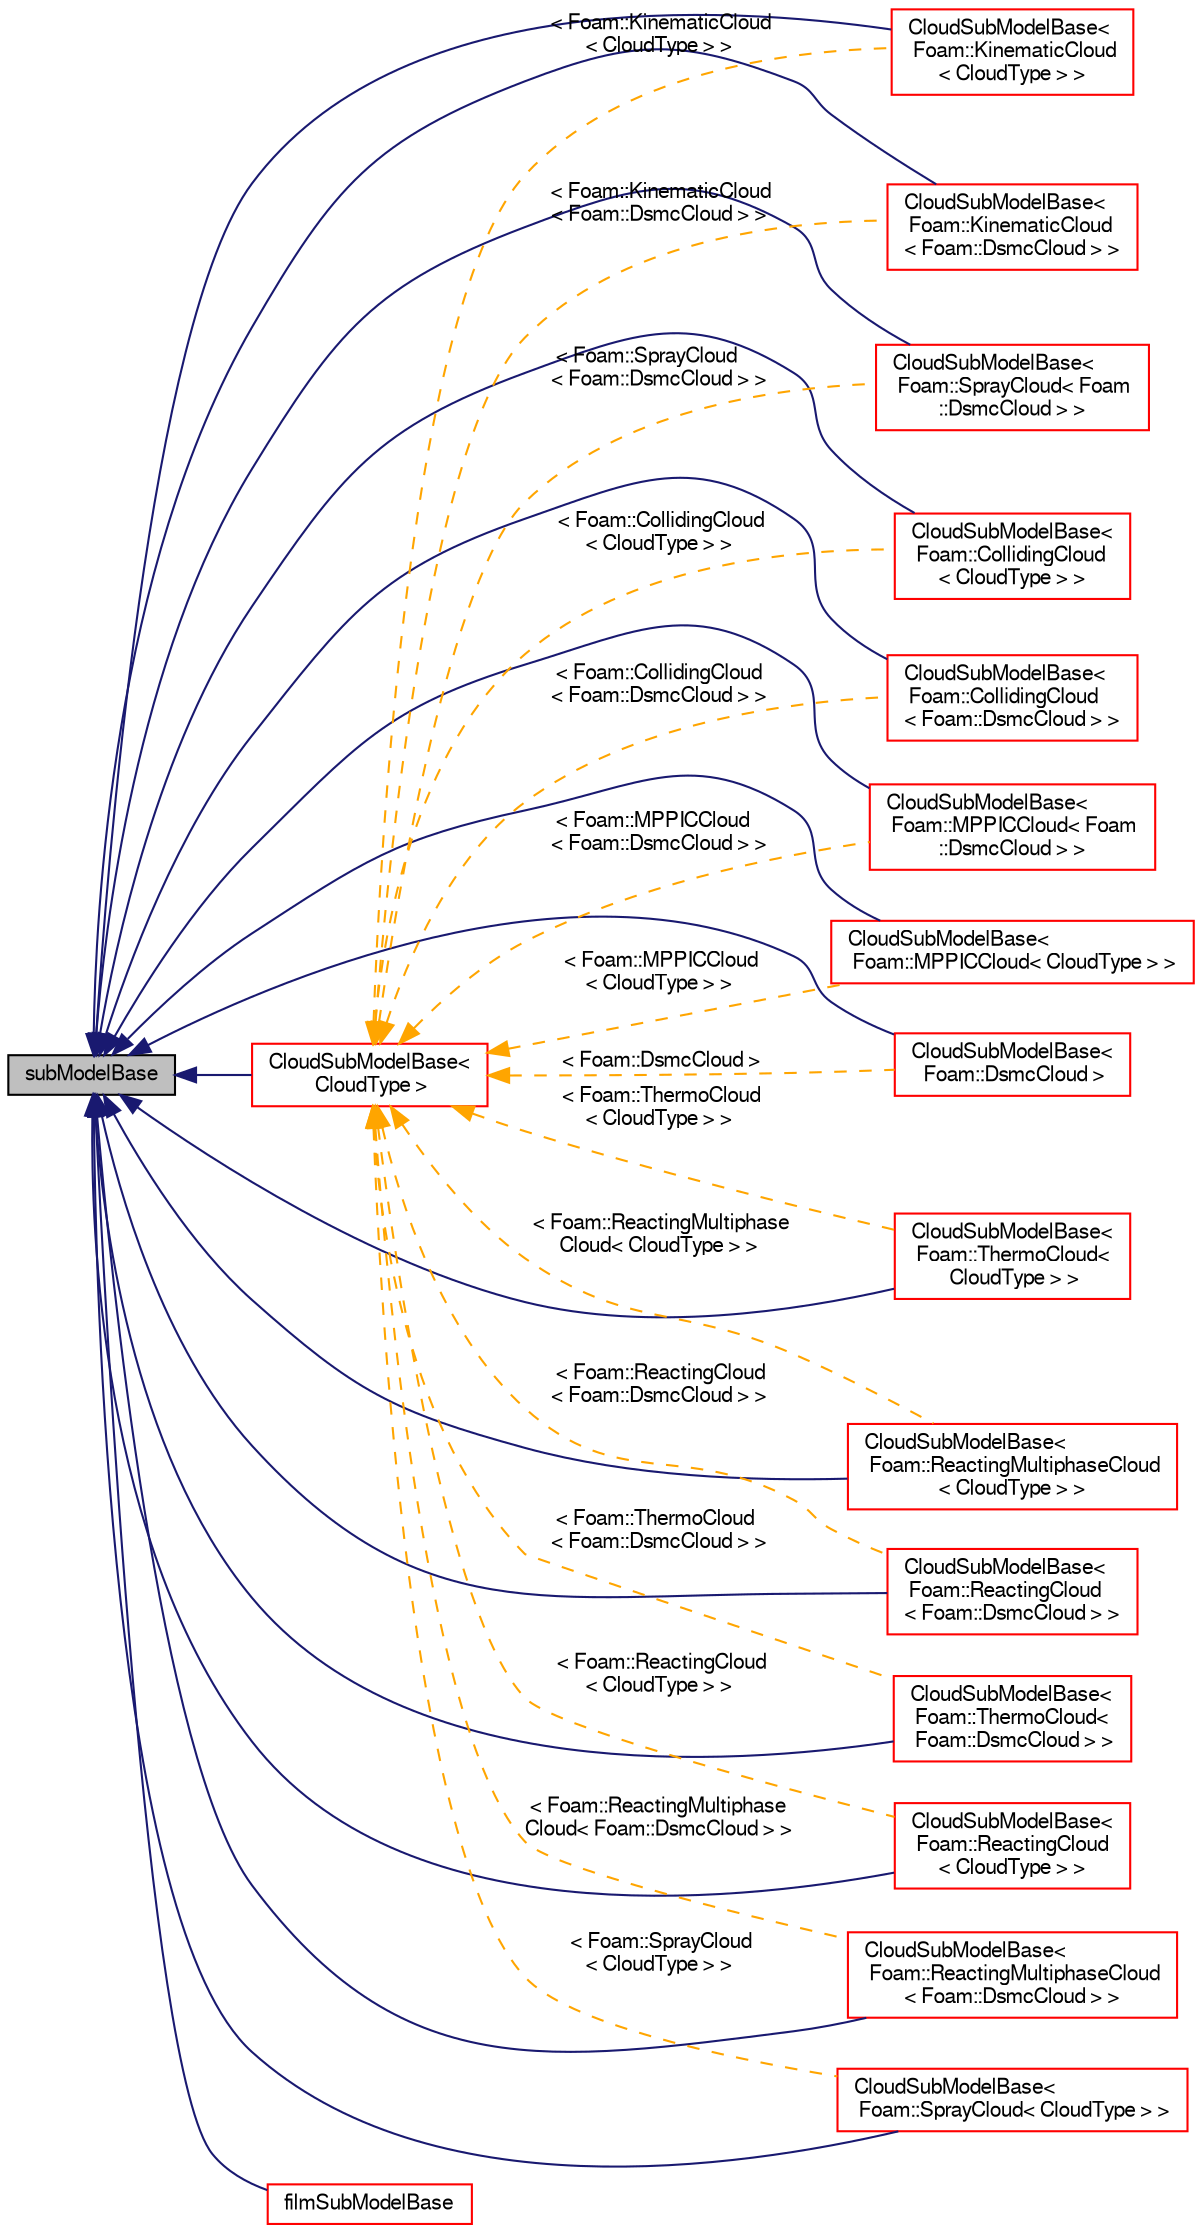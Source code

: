 digraph "subModelBase"
{
  bgcolor="transparent";
  edge [fontname="FreeSans",fontsize="10",labelfontname="FreeSans",labelfontsize="10"];
  node [fontname="FreeSans",fontsize="10",shape=record];
  rankdir="LR";
  Node0 [label="subModelBase",height=0.2,width=0.4,color="black", fillcolor="grey75", style="filled", fontcolor="black"];
  Node0 -> Node1 [dir="back",color="midnightblue",fontsize="10",style="solid",fontname="FreeSans"];
  Node1 [label="CloudSubModelBase\<\l Foam::CollidingCloud\l\< CloudType \> \>",height=0.2,width=0.4,color="red",URL="$a24006.html"];
  Node0 -> Node3 [dir="back",color="midnightblue",fontsize="10",style="solid",fontname="FreeSans"];
  Node3 [label="CloudSubModelBase\<\l Foam::CollidingCloud\l\< Foam::DsmcCloud \> \>",height=0.2,width=0.4,color="red",URL="$a24006.html"];
  Node0 -> Node5 [dir="back",color="midnightblue",fontsize="10",style="solid",fontname="FreeSans"];
  Node5 [label="CloudSubModelBase\<\l Foam::DsmcCloud \>",height=0.2,width=0.4,color="red",URL="$a24006.html"];
  Node0 -> Node7 [dir="back",color="midnightblue",fontsize="10",style="solid",fontname="FreeSans"];
  Node7 [label="CloudSubModelBase\<\l Foam::KinematicCloud\l\< CloudType \> \>",height=0.2,width=0.4,color="red",URL="$a24006.html"];
  Node0 -> Node12 [dir="back",color="midnightblue",fontsize="10",style="solid",fontname="FreeSans"];
  Node12 [label="CloudSubModelBase\<\l Foam::KinematicCloud\l\< Foam::DsmcCloud \> \>",height=0.2,width=0.4,color="red",URL="$a24006.html"];
  Node0 -> Node17 [dir="back",color="midnightblue",fontsize="10",style="solid",fontname="FreeSans"];
  Node17 [label="CloudSubModelBase\<\l Foam::MPPICCloud\< CloudType \> \>",height=0.2,width=0.4,color="red",URL="$a24006.html"];
  Node0 -> Node21 [dir="back",color="midnightblue",fontsize="10",style="solid",fontname="FreeSans"];
  Node21 [label="CloudSubModelBase\<\l Foam::MPPICCloud\< Foam\l::DsmcCloud \> \>",height=0.2,width=0.4,color="red",URL="$a24006.html"];
  Node0 -> Node25 [dir="back",color="midnightblue",fontsize="10",style="solid",fontname="FreeSans"];
  Node25 [label="CloudSubModelBase\<\l Foam::ReactingCloud\l\< CloudType \> \>",height=0.2,width=0.4,color="red",URL="$a24006.html"];
  Node0 -> Node28 [dir="back",color="midnightblue",fontsize="10",style="solid",fontname="FreeSans"];
  Node28 [label="CloudSubModelBase\<\l Foam::ReactingCloud\l\< Foam::DsmcCloud \> \>",height=0.2,width=0.4,color="red",URL="$a24006.html"];
  Node0 -> Node31 [dir="back",color="midnightblue",fontsize="10",style="solid",fontname="FreeSans"];
  Node31 [label="CloudSubModelBase\<\l Foam::ReactingMultiphaseCloud\l\< CloudType \> \>",height=0.2,width=0.4,color="red",URL="$a24006.html"];
  Node0 -> Node34 [dir="back",color="midnightblue",fontsize="10",style="solid",fontname="FreeSans"];
  Node34 [label="CloudSubModelBase\<\l Foam::ReactingMultiphaseCloud\l\< Foam::DsmcCloud \> \>",height=0.2,width=0.4,color="red",URL="$a24006.html"];
  Node0 -> Node37 [dir="back",color="midnightblue",fontsize="10",style="solid",fontname="FreeSans"];
  Node37 [label="CloudSubModelBase\<\l Foam::SprayCloud\< CloudType \> \>",height=0.2,width=0.4,color="red",URL="$a24006.html"];
  Node0 -> Node40 [dir="back",color="midnightblue",fontsize="10",style="solid",fontname="FreeSans"];
  Node40 [label="CloudSubModelBase\<\l Foam::SprayCloud\< Foam\l::DsmcCloud \> \>",height=0.2,width=0.4,color="red",URL="$a24006.html"];
  Node0 -> Node43 [dir="back",color="midnightblue",fontsize="10",style="solid",fontname="FreeSans"];
  Node43 [label="CloudSubModelBase\<\l Foam::ThermoCloud\<\l CloudType \> \>",height=0.2,width=0.4,color="red",URL="$a24006.html"];
  Node0 -> Node45 [dir="back",color="midnightblue",fontsize="10",style="solid",fontname="FreeSans"];
  Node45 [label="CloudSubModelBase\<\l Foam::ThermoCloud\<\l Foam::DsmcCloud \> \>",height=0.2,width=0.4,color="red",URL="$a24006.html"];
  Node0 -> Node47 [dir="back",color="midnightblue",fontsize="10",style="solid",fontname="FreeSans"];
  Node47 [label="CloudSubModelBase\<\l CloudType \>",height=0.2,width=0.4,color="red",URL="$a24006.html",tooltip="Base class for cloud sub-models. "];
  Node47 -> Node21 [dir="back",color="orange",fontsize="10",style="dashed",label=" \< Foam::MPPICCloud\l\< Foam::DsmcCloud \> \>" ,fontname="FreeSans"];
  Node47 -> Node31 [dir="back",color="orange",fontsize="10",style="dashed",label=" \< Foam::ReactingMultiphase\lCloud\< CloudType \> \>" ,fontname="FreeSans"];
  Node47 -> Node37 [dir="back",color="orange",fontsize="10",style="dashed",label=" \< Foam::SprayCloud\l\< CloudType \> \>" ,fontname="FreeSans"];
  Node47 -> Node25 [dir="back",color="orange",fontsize="10",style="dashed",label=" \< Foam::ReactingCloud\l\< CloudType \> \>" ,fontname="FreeSans"];
  Node47 -> Node3 [dir="back",color="orange",fontsize="10",style="dashed",label=" \< Foam::CollidingCloud\l\< Foam::DsmcCloud \> \>" ,fontname="FreeSans"];
  Node47 -> Node28 [dir="back",color="orange",fontsize="10",style="dashed",label=" \< Foam::ReactingCloud\l\< Foam::DsmcCloud \> \>" ,fontname="FreeSans"];
  Node47 -> Node40 [dir="back",color="orange",fontsize="10",style="dashed",label=" \< Foam::SprayCloud\l\< Foam::DsmcCloud \> \>" ,fontname="FreeSans"];
  Node47 -> Node12 [dir="back",color="orange",fontsize="10",style="dashed",label=" \< Foam::KinematicCloud\l\< Foam::DsmcCloud \> \>" ,fontname="FreeSans"];
  Node47 -> Node1 [dir="back",color="orange",fontsize="10",style="dashed",label=" \< Foam::CollidingCloud\l\< CloudType \> \>" ,fontname="FreeSans"];
  Node47 -> Node7 [dir="back",color="orange",fontsize="10",style="dashed",label=" \< Foam::KinematicCloud\l\< CloudType \> \>" ,fontname="FreeSans"];
  Node47 -> Node34 [dir="back",color="orange",fontsize="10",style="dashed",label=" \< Foam::ReactingMultiphase\lCloud\< Foam::DsmcCloud \> \>" ,fontname="FreeSans"];
  Node47 -> Node17 [dir="back",color="orange",fontsize="10",style="dashed",label=" \< Foam::MPPICCloud\l\< CloudType \> \>" ,fontname="FreeSans"];
  Node47 -> Node45 [dir="back",color="orange",fontsize="10",style="dashed",label=" \< Foam::ThermoCloud\l\< Foam::DsmcCloud \> \>" ,fontname="FreeSans"];
  Node47 -> Node43 [dir="back",color="orange",fontsize="10",style="dashed",label=" \< Foam::ThermoCloud\l\< CloudType \> \>" ,fontname="FreeSans"];
  Node47 -> Node5 [dir="back",color="orange",fontsize="10",style="dashed",label=" \< Foam::DsmcCloud \>" ,fontname="FreeSans"];
  Node0 -> Node136 [dir="back",color="midnightblue",fontsize="10",style="solid",fontname="FreeSans"];
  Node136 [label="filmSubModelBase",height=0.2,width=0.4,color="red",URL="$a29050.html"];
}

